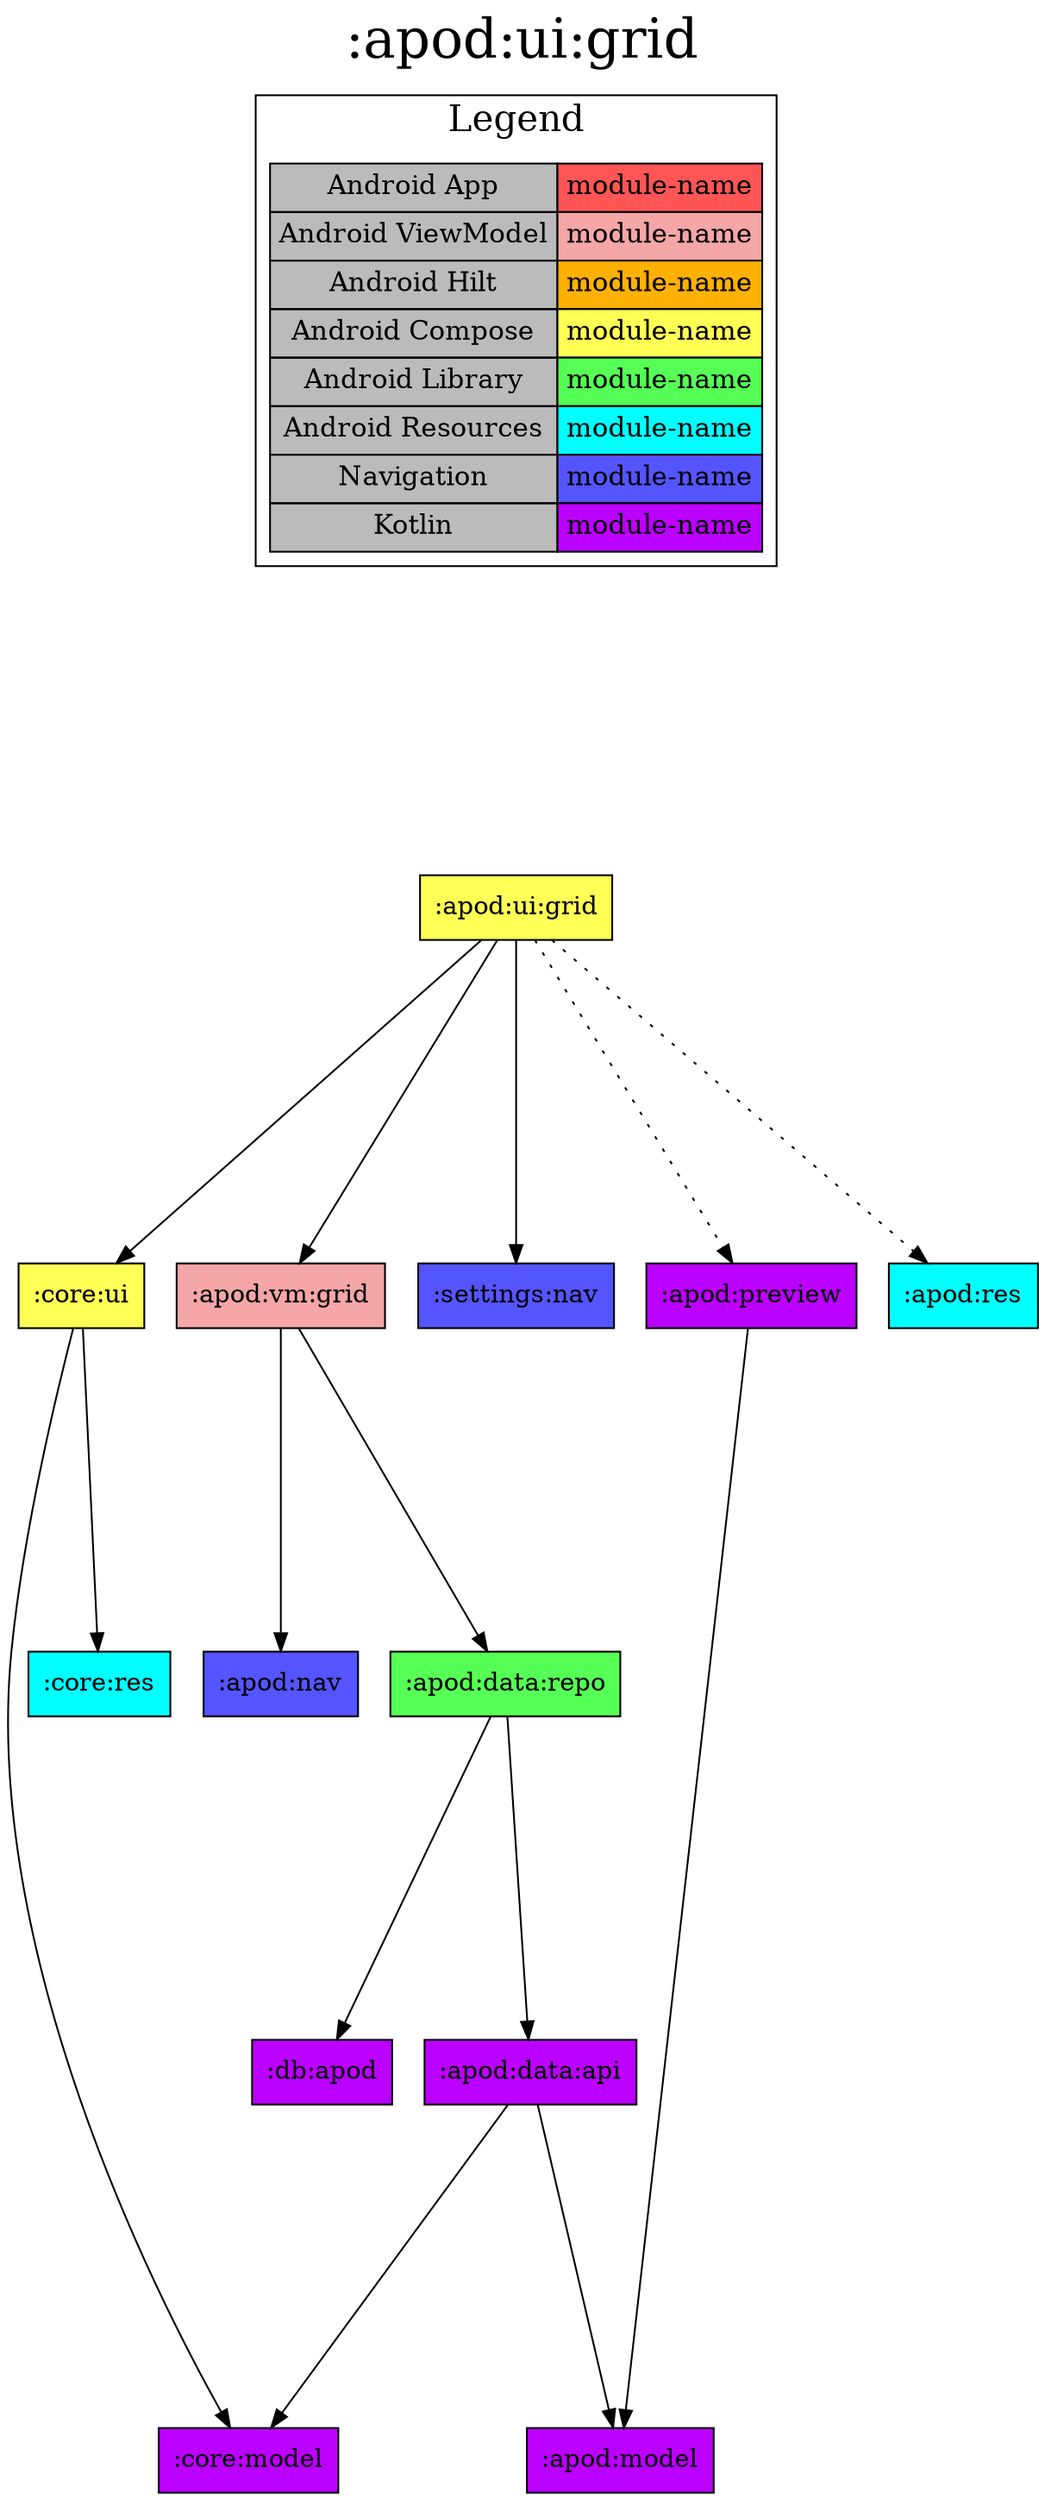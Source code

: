digraph {
edge ["dir"="forward"]
graph ["dpi"="100","label"=":apod:ui:grid","labelloc"="t","fontsize"="30","ranksep"="2.5","rankdir"="TB"]
node ["style"="filled"]
":apod:ui:grid" ["fillcolor"="#FFFF55","shape"="box"]
":apod:vm:grid" ["fillcolor"="#F5A6A6","shape"="box"]
":apod:data:repo" ["fillcolor"="#55FF55","shape"="box"]
":apod:data:api" ["fillcolor"="#BB00FF","shape"="box"]
":apod:model" ["fillcolor"="#BB00FF","shape"="box"]
":core:model" ["fillcolor"="#BB00FF","shape"="box"]
":db:apod" ["fillcolor"="#BB00FF","shape"="box"]
":apod:nav" ["fillcolor"="#5555FF","shape"="box"]
":core:ui" ["fillcolor"="#FFFF55","shape"="box"]
":core:res" ["fillcolor"="#00FFFF","shape"="box"]
":settings:nav" ["fillcolor"="#5555FF","shape"="box"]
":apod:preview" ["fillcolor"="#BB00FF","shape"="box"]
":apod:res" ["fillcolor"="#00FFFF","shape"="box"]
{
edge ["dir"="none"]
graph ["rank"="same"]
}
":apod:ui:grid" -> ":apod:vm:grid"
":apod:ui:grid" -> ":core:ui"
":apod:ui:grid" -> ":settings:nav"
":apod:ui:grid" -> ":apod:preview" ["style"="dotted"]
":apod:ui:grid" -> ":apod:res" ["style"="dotted"]
":apod:vm:grid" -> ":apod:data:repo"
":apod:vm:grid" -> ":apod:nav"
":apod:data:repo" -> ":apod:data:api"
":apod:data:repo" -> ":db:apod"
":apod:data:api" -> ":apod:model"
":apod:data:api" -> ":core:model"
":core:ui" -> ":core:model"
":core:ui" -> ":core:res"
":apod:preview" -> ":apod:model"
subgraph "cluster_legend" {
edge ["dir"="none"]
graph ["label"="Legend","fontsize"="20"]
"Legend" ["style"="filled","fillcolor"="#bbbbbb","shape"="none","margin"="0","fontsize"="15","label"=<
<TABLE BORDER="0" CELLBORDER="1" CELLSPACING="0" CELLPADDING="4">
<TR><TD>Android App</TD><TD BGCOLOR="#FF5555">module-name</TD></TR>
<TR><TD>Android ViewModel</TD><TD BGCOLOR="#F5A6A6">module-name</TD></TR>
<TR><TD>Android Hilt</TD><TD BGCOLOR="#FCB103">module-name</TD></TR>
<TR><TD>Android Compose</TD><TD BGCOLOR="#FFFF55">module-name</TD></TR>
<TR><TD>Android Library</TD><TD BGCOLOR="#55FF55">module-name</TD></TR>
<TR><TD>Android Resources</TD><TD BGCOLOR="#00FFFF">module-name</TD></TR>
<TR><TD>Navigation</TD><TD BGCOLOR="#5555FF">module-name</TD></TR>
<TR><TD>Kotlin</TD><TD BGCOLOR="#BB00FF">module-name</TD></TR>
</TABLE>
>]
} -> ":apod:ui:grid" ["style"="invis"]
}